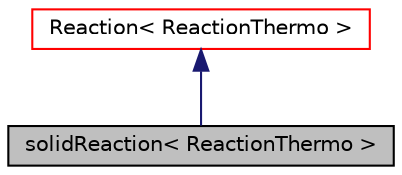 digraph "solidReaction&lt; ReactionThermo &gt;"
{
  bgcolor="transparent";
  edge [fontname="Helvetica",fontsize="10",labelfontname="Helvetica",labelfontsize="10"];
  node [fontname="Helvetica",fontsize="10",shape=record];
  Node1 [label="solidReaction\< ReactionThermo \>",height=0.2,width=0.4,color="black", fillcolor="grey75", style="filled", fontcolor="black"];
  Node2 -> Node1 [dir="back",color="midnightblue",fontsize="10",style="solid",fontname="Helvetica"];
  Node2 [label="Reaction\< ReactionThermo \>",height=0.2,width=0.4,color="red",URL="$a02100.html",tooltip="Simple extension of ReactionThermo to handle reaction kinetics in addition to the equilibrium thermod..."];
}
